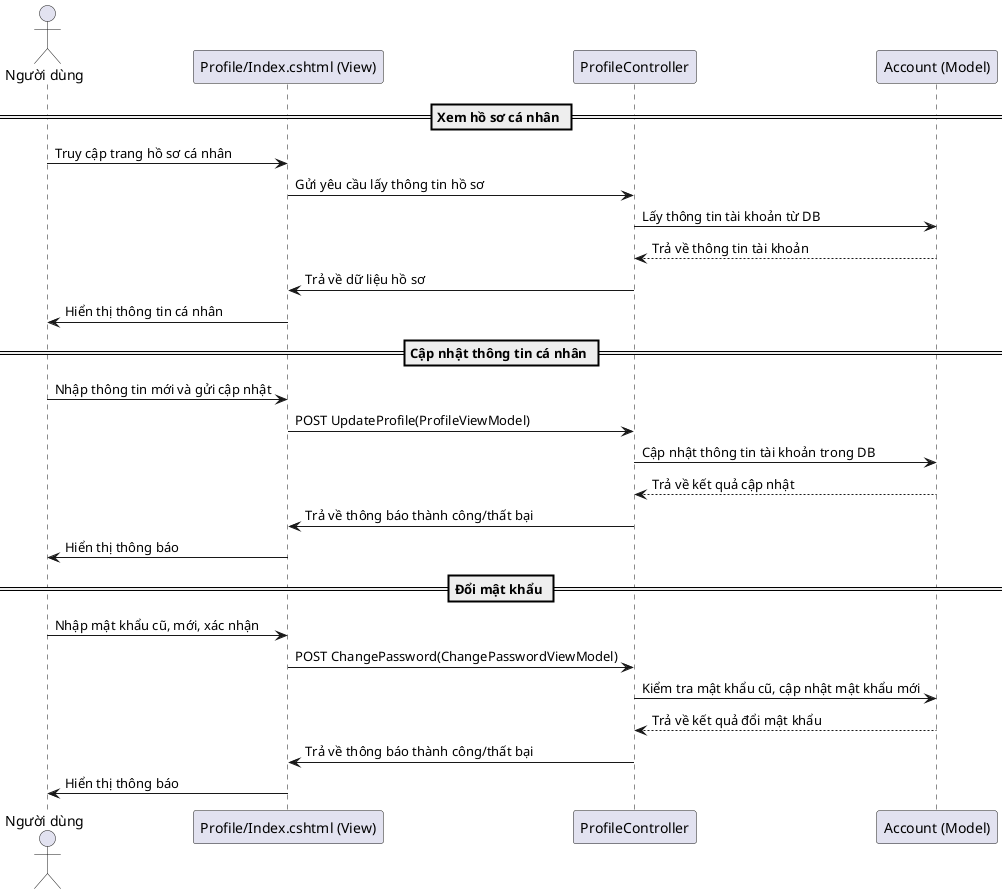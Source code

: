 @startuml
actor "Người dùng" as User
participant "Profile/Index.cshtml (View)" as View
participant "ProfileController" as Controller
participant "Account (Model)" as Model

== Xem hồ sơ cá nhân ==
User -> View : Truy cập trang hồ sơ cá nhân
View -> Controller : Gửi yêu cầu lấy thông tin hồ sơ
Controller -> Model : Lấy thông tin tài khoản từ DB
Model --> Controller : Trả về thông tin tài khoản
Controller -> View : Trả về dữ liệu hồ sơ
View -> User : Hiển thị thông tin cá nhân

== Cập nhật thông tin cá nhân ==
User -> View : Nhập thông tin mới và gửi cập nhật
View -> Controller : POST UpdateProfile(ProfileViewModel)
Controller -> Model : Cập nhật thông tin tài khoản trong DB
Model --> Controller : Trả về kết quả cập nhật
Controller -> View : Trả về thông báo thành công/thất bại
View -> User : Hiển thị thông báo

== Đổi mật khẩu ==
User -> View : Nhập mật khẩu cũ, mới, xác nhận
View -> Controller : POST ChangePassword(ChangePasswordViewModel)
Controller -> Model : Kiểm tra mật khẩu cũ, cập nhật mật khẩu mới
Model --> Controller : Trả về kết quả đổi mật khẩu
Controller -> View : Trả về thông báo thành công/thất bại
View -> User : Hiển thị thông báo

@enduml